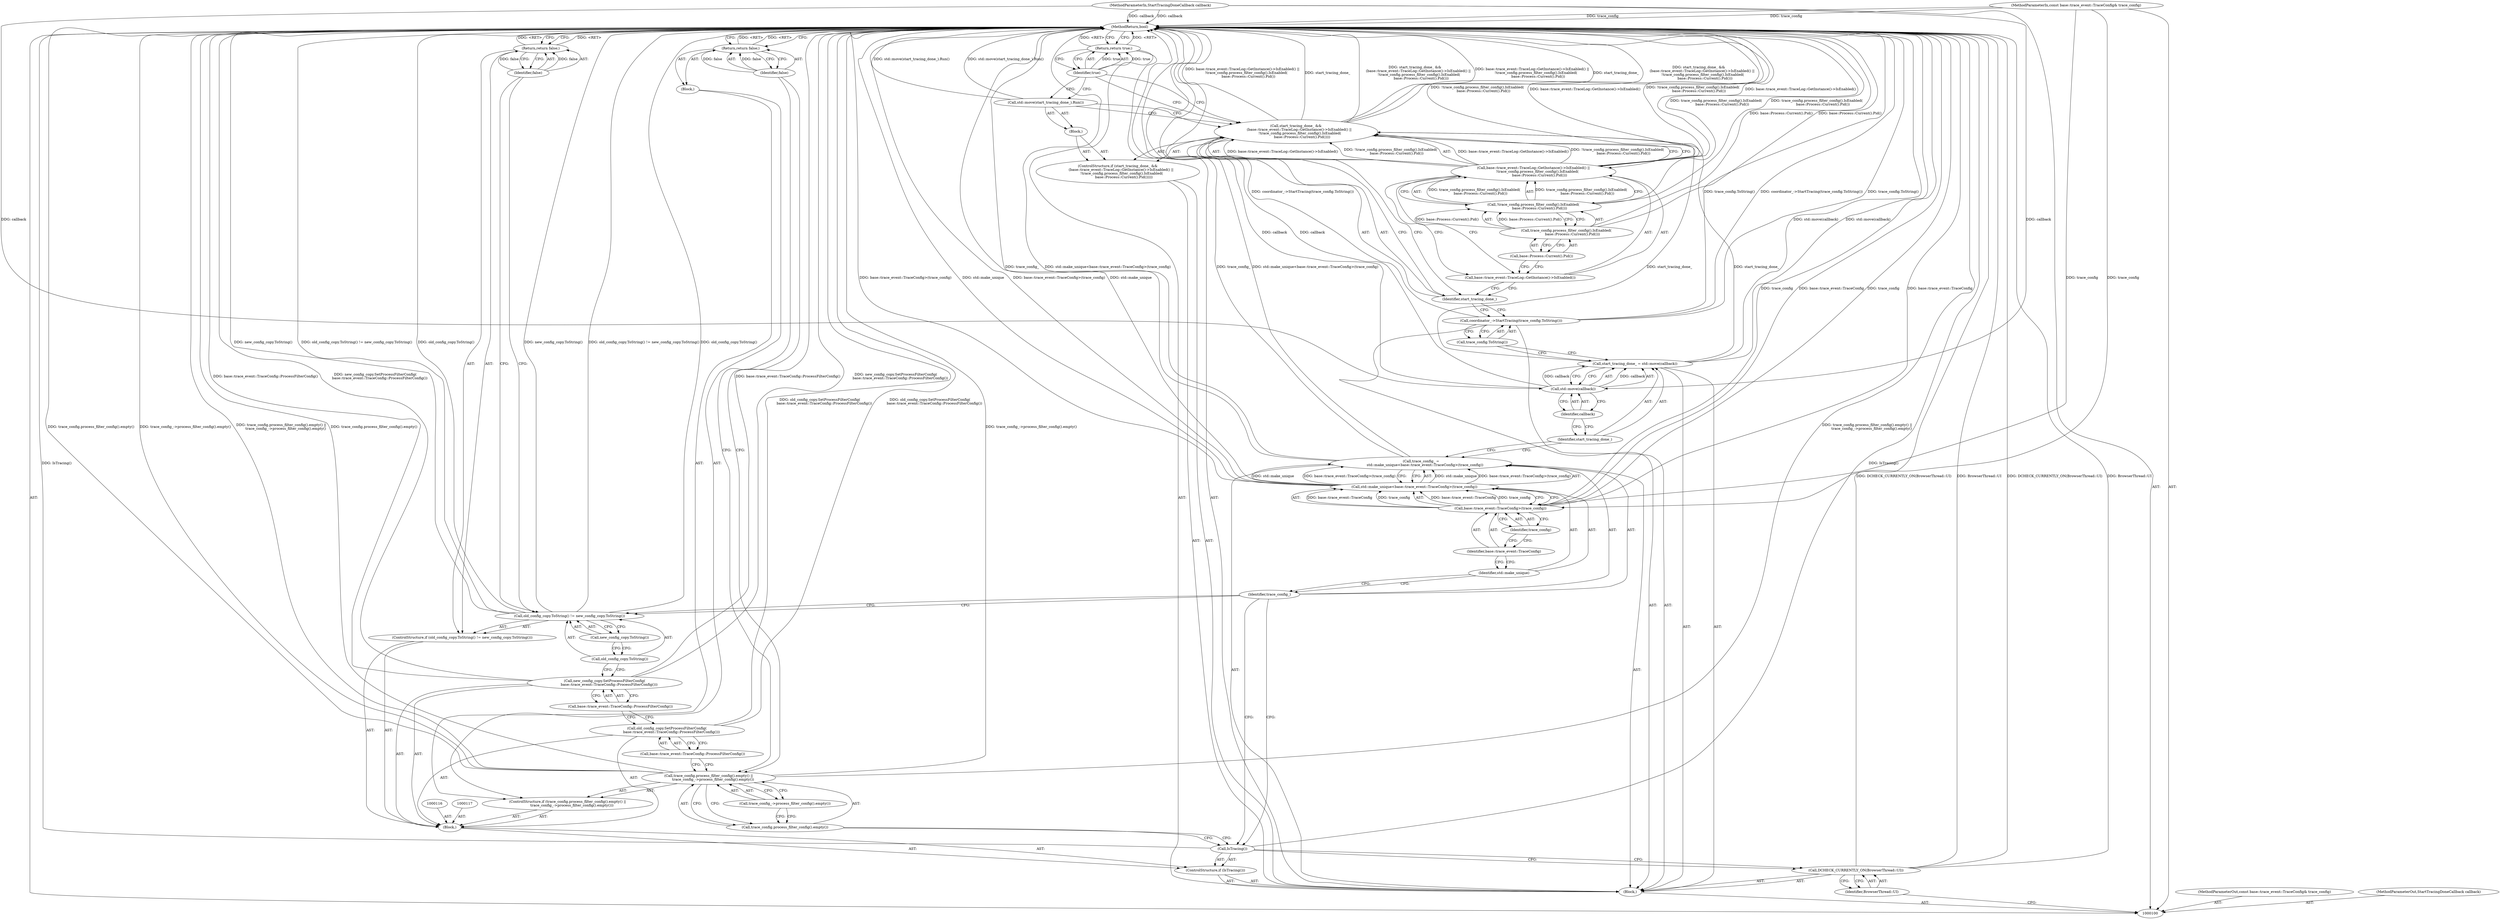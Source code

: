 digraph "0_Chrome_20a9e39a925dd0fb183acb61bb7b87f29abea83f" {
"1000153" [label="(MethodReturn,bool)"];
"1000108" [label="(Block,)"];
"1000118" [label="(Call,old_config_copy.SetProcessFilterConfig(\n        base::trace_event::TraceConfig::ProcessFilterConfig()))"];
"1000119" [label="(Call,base::trace_event::TraceConfig::ProcessFilterConfig())"];
"1000120" [label="(Call,new_config_copy.SetProcessFilterConfig(\n        base::trace_event::TraceConfig::ProcessFilterConfig()))"];
"1000121" [label="(Call,base::trace_event::TraceConfig::ProcessFilterConfig())"];
"1000125" [label="(Call,new_config_copy.ToString())"];
"1000122" [label="(ControlStructure,if (old_config_copy.ToString() != new_config_copy.ToString()))"];
"1000123" [label="(Call,old_config_copy.ToString() != new_config_copy.ToString())"];
"1000124" [label="(Call,old_config_copy.ToString())"];
"1000127" [label="(Identifier,false)"];
"1000126" [label="(Return,return false;)"];
"1000128" [label="(Call,trace_config_ =\n       std::make_unique<base::trace_event::TraceConfig>(trace_config))"];
"1000129" [label="(Identifier,trace_config_)"];
"1000101" [label="(MethodParameterIn,const base::trace_event::TraceConfig& trace_config)"];
"1000249" [label="(MethodParameterOut,const base::trace_event::TraceConfig& trace_config)"];
"1000132" [label="(Call,base::trace_event::TraceConfig>(trace_config))"];
"1000133" [label="(Identifier,base::trace_event::TraceConfig)"];
"1000134" [label="(Identifier,trace_config)"];
"1000130" [label="(Call,std::make_unique<base::trace_event::TraceConfig>(trace_config))"];
"1000131" [label="(Identifier,std::make_unique)"];
"1000137" [label="(Call,std::move(callback))"];
"1000135" [label="(Call,start_tracing_done_ = std::move(callback))"];
"1000136" [label="(Identifier,start_tracing_done_)"];
"1000138" [label="(Identifier,callback)"];
"1000139" [label="(Call,coordinator_->StartTracing(trace_config.ToString()))"];
"1000140" [label="(Call,trace_config.ToString())"];
"1000141" [label="(ControlStructure,if (start_tracing_done_ &&\n      (base::trace_event::TraceLog::GetInstance()->IsEnabled() ||\n       !trace_config.process_filter_config().IsEnabled(\n           base::Process::Current().Pid()))))"];
"1000142" [label="(Call,start_tracing_done_ &&\n      (base::trace_event::TraceLog::GetInstance()->IsEnabled() ||\n       !trace_config.process_filter_config().IsEnabled(\n           base::Process::Current().Pid())))"];
"1000143" [label="(Identifier,start_tracing_done_)"];
"1000144" [label="(Call,base::trace_event::TraceLog::GetInstance()->IsEnabled() ||\n       !trace_config.process_filter_config().IsEnabled(\n           base::Process::Current().Pid()))"];
"1000145" [label="(Call,base::trace_event::TraceLog::GetInstance()->IsEnabled())"];
"1000146" [label="(Call,!trace_config.process_filter_config().IsEnabled(\n           base::Process::Current().Pid()))"];
"1000147" [label="(Call,trace_config.process_filter_config().IsEnabled(\n           base::Process::Current().Pid()))"];
"1000148" [label="(Call,base::Process::Current().Pid())"];
"1000149" [label="(Block,)"];
"1000150" [label="(Call,std::move(start_tracing_done_).Run())"];
"1000103" [label="(Block,)"];
"1000102" [label="(MethodParameterIn,StartTracingDoneCallback callback)"];
"1000250" [label="(MethodParameterOut,StartTracingDoneCallback callback)"];
"1000151" [label="(Return,return true;)"];
"1000152" [label="(Identifier,true)"];
"1000104" [label="(Call,DCHECK_CURRENTLY_ON(BrowserThread::UI))"];
"1000105" [label="(Identifier,BrowserThread::UI)"];
"1000106" [label="(ControlStructure,if (IsTracing()))"];
"1000107" [label="(Call,IsTracing())"];
"1000109" [label="(ControlStructure,if (trace_config.process_filter_config().empty() ||\n        trace_config_->process_filter_config().empty()))"];
"1000110" [label="(Call,trace_config.process_filter_config().empty() ||\n        trace_config_->process_filter_config().empty())"];
"1000111" [label="(Call,trace_config.process_filter_config().empty())"];
"1000113" [label="(Block,)"];
"1000112" [label="(Call,trace_config_->process_filter_config().empty())"];
"1000115" [label="(Identifier,false)"];
"1000114" [label="(Return,return false;)"];
"1000153" -> "1000100"  [label="AST: "];
"1000153" -> "1000114"  [label="CFG: "];
"1000153" -> "1000126"  [label="CFG: "];
"1000153" -> "1000151"  [label="CFG: "];
"1000126" -> "1000153"  [label="DDG: <RET>"];
"1000128" -> "1000153"  [label="DDG: std::make_unique<base::trace_event::TraceConfig>(trace_config)"];
"1000128" -> "1000153"  [label="DDG: trace_config_"];
"1000142" -> "1000153"  [label="DDG: start_tracing_done_ &&\n      (base::trace_event::TraceLog::GetInstance()->IsEnabled() ||\n       !trace_config.process_filter_config().IsEnabled(\n           base::Process::Current().Pid()))"];
"1000142" -> "1000153"  [label="DDG: base::trace_event::TraceLog::GetInstance()->IsEnabled() ||\n       !trace_config.process_filter_config().IsEnabled(\n           base::Process::Current().Pid())"];
"1000142" -> "1000153"  [label="DDG: start_tracing_done_"];
"1000123" -> "1000153"  [label="DDG: new_config_copy.ToString()"];
"1000123" -> "1000153"  [label="DDG: old_config_copy.ToString() != new_config_copy.ToString()"];
"1000123" -> "1000153"  [label="DDG: old_config_copy.ToString()"];
"1000107" -> "1000153"  [label="DDG: IsTracing()"];
"1000104" -> "1000153"  [label="DDG: DCHECK_CURRENTLY_ON(BrowserThread::UI)"];
"1000104" -> "1000153"  [label="DDG: BrowserThread::UI"];
"1000139" -> "1000153"  [label="DDG: trace_config.ToString()"];
"1000139" -> "1000153"  [label="DDG: coordinator_->StartTracing(trace_config.ToString())"];
"1000120" -> "1000153"  [label="DDG: base::trace_event::TraceConfig::ProcessFilterConfig()"];
"1000120" -> "1000153"  [label="DDG: new_config_copy.SetProcessFilterConfig(\n        base::trace_event::TraceConfig::ProcessFilterConfig())"];
"1000147" -> "1000153"  [label="DDG: base::Process::Current().Pid()"];
"1000118" -> "1000153"  [label="DDG: old_config_copy.SetProcessFilterConfig(\n        base::trace_event::TraceConfig::ProcessFilterConfig())"];
"1000150" -> "1000153"  [label="DDG: std::move(start_tracing_done_).Run()"];
"1000144" -> "1000153"  [label="DDG: !trace_config.process_filter_config().IsEnabled(\n           base::Process::Current().Pid())"];
"1000144" -> "1000153"  [label="DDG: base::trace_event::TraceLog::GetInstance()->IsEnabled()"];
"1000135" -> "1000153"  [label="DDG: std::move(callback)"];
"1000130" -> "1000153"  [label="DDG: base::trace_event::TraceConfig>(trace_config)"];
"1000130" -> "1000153"  [label="DDG: std::make_unique"];
"1000132" -> "1000153"  [label="DDG: trace_config"];
"1000132" -> "1000153"  [label="DDG: base::trace_event::TraceConfig"];
"1000102" -> "1000153"  [label="DDG: callback"];
"1000110" -> "1000153"  [label="DDG: trace_config_->process_filter_config().empty()"];
"1000110" -> "1000153"  [label="DDG: trace_config.process_filter_config().empty() ||\n        trace_config_->process_filter_config().empty()"];
"1000110" -> "1000153"  [label="DDG: trace_config.process_filter_config().empty()"];
"1000101" -> "1000153"  [label="DDG: trace_config"];
"1000137" -> "1000153"  [label="DDG: callback"];
"1000146" -> "1000153"  [label="DDG: trace_config.process_filter_config().IsEnabled(\n           base::Process::Current().Pid())"];
"1000151" -> "1000153"  [label="DDG: <RET>"];
"1000114" -> "1000153"  [label="DDG: <RET>"];
"1000108" -> "1000106"  [label="AST: "];
"1000109" -> "1000108"  [label="AST: "];
"1000116" -> "1000108"  [label="AST: "];
"1000117" -> "1000108"  [label="AST: "];
"1000118" -> "1000108"  [label="AST: "];
"1000120" -> "1000108"  [label="AST: "];
"1000122" -> "1000108"  [label="AST: "];
"1000118" -> "1000108"  [label="AST: "];
"1000118" -> "1000119"  [label="CFG: "];
"1000119" -> "1000118"  [label="AST: "];
"1000121" -> "1000118"  [label="CFG: "];
"1000118" -> "1000153"  [label="DDG: old_config_copy.SetProcessFilterConfig(\n        base::trace_event::TraceConfig::ProcessFilterConfig())"];
"1000119" -> "1000118"  [label="AST: "];
"1000119" -> "1000110"  [label="CFG: "];
"1000118" -> "1000119"  [label="CFG: "];
"1000120" -> "1000108"  [label="AST: "];
"1000120" -> "1000121"  [label="CFG: "];
"1000121" -> "1000120"  [label="AST: "];
"1000124" -> "1000120"  [label="CFG: "];
"1000120" -> "1000153"  [label="DDG: base::trace_event::TraceConfig::ProcessFilterConfig()"];
"1000120" -> "1000153"  [label="DDG: new_config_copy.SetProcessFilterConfig(\n        base::trace_event::TraceConfig::ProcessFilterConfig())"];
"1000121" -> "1000120"  [label="AST: "];
"1000121" -> "1000118"  [label="CFG: "];
"1000120" -> "1000121"  [label="CFG: "];
"1000125" -> "1000123"  [label="AST: "];
"1000125" -> "1000124"  [label="CFG: "];
"1000123" -> "1000125"  [label="CFG: "];
"1000122" -> "1000108"  [label="AST: "];
"1000123" -> "1000122"  [label="AST: "];
"1000126" -> "1000122"  [label="AST: "];
"1000123" -> "1000122"  [label="AST: "];
"1000123" -> "1000125"  [label="CFG: "];
"1000124" -> "1000123"  [label="AST: "];
"1000125" -> "1000123"  [label="AST: "];
"1000127" -> "1000123"  [label="CFG: "];
"1000129" -> "1000123"  [label="CFG: "];
"1000123" -> "1000153"  [label="DDG: new_config_copy.ToString()"];
"1000123" -> "1000153"  [label="DDG: old_config_copy.ToString() != new_config_copy.ToString()"];
"1000123" -> "1000153"  [label="DDG: old_config_copy.ToString()"];
"1000124" -> "1000123"  [label="AST: "];
"1000124" -> "1000120"  [label="CFG: "];
"1000125" -> "1000124"  [label="CFG: "];
"1000127" -> "1000126"  [label="AST: "];
"1000127" -> "1000123"  [label="CFG: "];
"1000126" -> "1000127"  [label="CFG: "];
"1000127" -> "1000126"  [label="DDG: false"];
"1000126" -> "1000122"  [label="AST: "];
"1000126" -> "1000127"  [label="CFG: "];
"1000127" -> "1000126"  [label="AST: "];
"1000153" -> "1000126"  [label="CFG: "];
"1000126" -> "1000153"  [label="DDG: <RET>"];
"1000127" -> "1000126"  [label="DDG: false"];
"1000128" -> "1000103"  [label="AST: "];
"1000128" -> "1000130"  [label="CFG: "];
"1000129" -> "1000128"  [label="AST: "];
"1000130" -> "1000128"  [label="AST: "];
"1000136" -> "1000128"  [label="CFG: "];
"1000128" -> "1000153"  [label="DDG: std::make_unique<base::trace_event::TraceConfig>(trace_config)"];
"1000128" -> "1000153"  [label="DDG: trace_config_"];
"1000130" -> "1000128"  [label="DDG: std::make_unique"];
"1000130" -> "1000128"  [label="DDG: base::trace_event::TraceConfig>(trace_config)"];
"1000129" -> "1000128"  [label="AST: "];
"1000129" -> "1000123"  [label="CFG: "];
"1000129" -> "1000107"  [label="CFG: "];
"1000131" -> "1000129"  [label="CFG: "];
"1000101" -> "1000100"  [label="AST: "];
"1000101" -> "1000153"  [label="DDG: trace_config"];
"1000101" -> "1000132"  [label="DDG: trace_config"];
"1000249" -> "1000100"  [label="AST: "];
"1000132" -> "1000130"  [label="AST: "];
"1000132" -> "1000134"  [label="CFG: "];
"1000133" -> "1000132"  [label="AST: "];
"1000134" -> "1000132"  [label="AST: "];
"1000130" -> "1000132"  [label="CFG: "];
"1000132" -> "1000153"  [label="DDG: trace_config"];
"1000132" -> "1000153"  [label="DDG: base::trace_event::TraceConfig"];
"1000132" -> "1000130"  [label="DDG: base::trace_event::TraceConfig"];
"1000132" -> "1000130"  [label="DDG: trace_config"];
"1000101" -> "1000132"  [label="DDG: trace_config"];
"1000133" -> "1000132"  [label="AST: "];
"1000133" -> "1000131"  [label="CFG: "];
"1000134" -> "1000133"  [label="CFG: "];
"1000134" -> "1000132"  [label="AST: "];
"1000134" -> "1000133"  [label="CFG: "];
"1000132" -> "1000134"  [label="CFG: "];
"1000130" -> "1000128"  [label="AST: "];
"1000130" -> "1000132"  [label="CFG: "];
"1000131" -> "1000130"  [label="AST: "];
"1000132" -> "1000130"  [label="AST: "];
"1000128" -> "1000130"  [label="CFG: "];
"1000130" -> "1000153"  [label="DDG: base::trace_event::TraceConfig>(trace_config)"];
"1000130" -> "1000153"  [label="DDG: std::make_unique"];
"1000130" -> "1000128"  [label="DDG: std::make_unique"];
"1000130" -> "1000128"  [label="DDG: base::trace_event::TraceConfig>(trace_config)"];
"1000132" -> "1000130"  [label="DDG: base::trace_event::TraceConfig"];
"1000132" -> "1000130"  [label="DDG: trace_config"];
"1000131" -> "1000130"  [label="AST: "];
"1000131" -> "1000129"  [label="CFG: "];
"1000133" -> "1000131"  [label="CFG: "];
"1000137" -> "1000135"  [label="AST: "];
"1000137" -> "1000138"  [label="CFG: "];
"1000138" -> "1000137"  [label="AST: "];
"1000135" -> "1000137"  [label="CFG: "];
"1000137" -> "1000153"  [label="DDG: callback"];
"1000137" -> "1000135"  [label="DDG: callback"];
"1000102" -> "1000137"  [label="DDG: callback"];
"1000135" -> "1000103"  [label="AST: "];
"1000135" -> "1000137"  [label="CFG: "];
"1000136" -> "1000135"  [label="AST: "];
"1000137" -> "1000135"  [label="AST: "];
"1000140" -> "1000135"  [label="CFG: "];
"1000135" -> "1000153"  [label="DDG: std::move(callback)"];
"1000137" -> "1000135"  [label="DDG: callback"];
"1000135" -> "1000142"  [label="DDG: start_tracing_done_"];
"1000136" -> "1000135"  [label="AST: "];
"1000136" -> "1000128"  [label="CFG: "];
"1000138" -> "1000136"  [label="CFG: "];
"1000138" -> "1000137"  [label="AST: "];
"1000138" -> "1000136"  [label="CFG: "];
"1000137" -> "1000138"  [label="CFG: "];
"1000139" -> "1000103"  [label="AST: "];
"1000139" -> "1000140"  [label="CFG: "];
"1000140" -> "1000139"  [label="AST: "];
"1000143" -> "1000139"  [label="CFG: "];
"1000139" -> "1000153"  [label="DDG: trace_config.ToString()"];
"1000139" -> "1000153"  [label="DDG: coordinator_->StartTracing(trace_config.ToString())"];
"1000140" -> "1000139"  [label="AST: "];
"1000140" -> "1000135"  [label="CFG: "];
"1000139" -> "1000140"  [label="CFG: "];
"1000141" -> "1000103"  [label="AST: "];
"1000142" -> "1000141"  [label="AST: "];
"1000149" -> "1000141"  [label="AST: "];
"1000142" -> "1000141"  [label="AST: "];
"1000142" -> "1000143"  [label="CFG: "];
"1000142" -> "1000144"  [label="CFG: "];
"1000143" -> "1000142"  [label="AST: "];
"1000144" -> "1000142"  [label="AST: "];
"1000150" -> "1000142"  [label="CFG: "];
"1000152" -> "1000142"  [label="CFG: "];
"1000142" -> "1000153"  [label="DDG: start_tracing_done_ &&\n      (base::trace_event::TraceLog::GetInstance()->IsEnabled() ||\n       !trace_config.process_filter_config().IsEnabled(\n           base::Process::Current().Pid()))"];
"1000142" -> "1000153"  [label="DDG: base::trace_event::TraceLog::GetInstance()->IsEnabled() ||\n       !trace_config.process_filter_config().IsEnabled(\n           base::Process::Current().Pid())"];
"1000142" -> "1000153"  [label="DDG: start_tracing_done_"];
"1000135" -> "1000142"  [label="DDG: start_tracing_done_"];
"1000144" -> "1000142"  [label="DDG: base::trace_event::TraceLog::GetInstance()->IsEnabled()"];
"1000144" -> "1000142"  [label="DDG: !trace_config.process_filter_config().IsEnabled(\n           base::Process::Current().Pid())"];
"1000143" -> "1000142"  [label="AST: "];
"1000143" -> "1000139"  [label="CFG: "];
"1000145" -> "1000143"  [label="CFG: "];
"1000142" -> "1000143"  [label="CFG: "];
"1000144" -> "1000142"  [label="AST: "];
"1000144" -> "1000145"  [label="CFG: "];
"1000144" -> "1000146"  [label="CFG: "];
"1000145" -> "1000144"  [label="AST: "];
"1000146" -> "1000144"  [label="AST: "];
"1000142" -> "1000144"  [label="CFG: "];
"1000144" -> "1000153"  [label="DDG: !trace_config.process_filter_config().IsEnabled(\n           base::Process::Current().Pid())"];
"1000144" -> "1000153"  [label="DDG: base::trace_event::TraceLog::GetInstance()->IsEnabled()"];
"1000144" -> "1000142"  [label="DDG: base::trace_event::TraceLog::GetInstance()->IsEnabled()"];
"1000144" -> "1000142"  [label="DDG: !trace_config.process_filter_config().IsEnabled(\n           base::Process::Current().Pid())"];
"1000146" -> "1000144"  [label="DDG: trace_config.process_filter_config().IsEnabled(\n           base::Process::Current().Pid())"];
"1000145" -> "1000144"  [label="AST: "];
"1000145" -> "1000143"  [label="CFG: "];
"1000148" -> "1000145"  [label="CFG: "];
"1000144" -> "1000145"  [label="CFG: "];
"1000146" -> "1000144"  [label="AST: "];
"1000146" -> "1000147"  [label="CFG: "];
"1000147" -> "1000146"  [label="AST: "];
"1000144" -> "1000146"  [label="CFG: "];
"1000146" -> "1000153"  [label="DDG: trace_config.process_filter_config().IsEnabled(\n           base::Process::Current().Pid())"];
"1000146" -> "1000144"  [label="DDG: trace_config.process_filter_config().IsEnabled(\n           base::Process::Current().Pid())"];
"1000147" -> "1000146"  [label="DDG: base::Process::Current().Pid()"];
"1000147" -> "1000146"  [label="AST: "];
"1000147" -> "1000148"  [label="CFG: "];
"1000148" -> "1000147"  [label="AST: "];
"1000146" -> "1000147"  [label="CFG: "];
"1000147" -> "1000153"  [label="DDG: base::Process::Current().Pid()"];
"1000147" -> "1000146"  [label="DDG: base::Process::Current().Pid()"];
"1000148" -> "1000147"  [label="AST: "];
"1000148" -> "1000145"  [label="CFG: "];
"1000147" -> "1000148"  [label="CFG: "];
"1000149" -> "1000141"  [label="AST: "];
"1000150" -> "1000149"  [label="AST: "];
"1000150" -> "1000149"  [label="AST: "];
"1000150" -> "1000142"  [label="CFG: "];
"1000152" -> "1000150"  [label="CFG: "];
"1000150" -> "1000153"  [label="DDG: std::move(start_tracing_done_).Run()"];
"1000103" -> "1000100"  [label="AST: "];
"1000104" -> "1000103"  [label="AST: "];
"1000106" -> "1000103"  [label="AST: "];
"1000128" -> "1000103"  [label="AST: "];
"1000135" -> "1000103"  [label="AST: "];
"1000139" -> "1000103"  [label="AST: "];
"1000141" -> "1000103"  [label="AST: "];
"1000151" -> "1000103"  [label="AST: "];
"1000102" -> "1000100"  [label="AST: "];
"1000102" -> "1000153"  [label="DDG: callback"];
"1000102" -> "1000137"  [label="DDG: callback"];
"1000250" -> "1000100"  [label="AST: "];
"1000151" -> "1000103"  [label="AST: "];
"1000151" -> "1000152"  [label="CFG: "];
"1000152" -> "1000151"  [label="AST: "];
"1000153" -> "1000151"  [label="CFG: "];
"1000151" -> "1000153"  [label="DDG: <RET>"];
"1000152" -> "1000151"  [label="DDG: true"];
"1000152" -> "1000151"  [label="AST: "];
"1000152" -> "1000150"  [label="CFG: "];
"1000152" -> "1000142"  [label="CFG: "];
"1000151" -> "1000152"  [label="CFG: "];
"1000152" -> "1000151"  [label="DDG: true"];
"1000104" -> "1000103"  [label="AST: "];
"1000104" -> "1000105"  [label="CFG: "];
"1000105" -> "1000104"  [label="AST: "];
"1000107" -> "1000104"  [label="CFG: "];
"1000104" -> "1000153"  [label="DDG: DCHECK_CURRENTLY_ON(BrowserThread::UI)"];
"1000104" -> "1000153"  [label="DDG: BrowserThread::UI"];
"1000105" -> "1000104"  [label="AST: "];
"1000105" -> "1000100"  [label="CFG: "];
"1000104" -> "1000105"  [label="CFG: "];
"1000106" -> "1000103"  [label="AST: "];
"1000107" -> "1000106"  [label="AST: "];
"1000108" -> "1000106"  [label="AST: "];
"1000107" -> "1000106"  [label="AST: "];
"1000107" -> "1000104"  [label="CFG: "];
"1000111" -> "1000107"  [label="CFG: "];
"1000129" -> "1000107"  [label="CFG: "];
"1000107" -> "1000153"  [label="DDG: IsTracing()"];
"1000109" -> "1000108"  [label="AST: "];
"1000110" -> "1000109"  [label="AST: "];
"1000113" -> "1000109"  [label="AST: "];
"1000110" -> "1000109"  [label="AST: "];
"1000110" -> "1000111"  [label="CFG: "];
"1000110" -> "1000112"  [label="CFG: "];
"1000111" -> "1000110"  [label="AST: "];
"1000112" -> "1000110"  [label="AST: "];
"1000115" -> "1000110"  [label="CFG: "];
"1000119" -> "1000110"  [label="CFG: "];
"1000110" -> "1000153"  [label="DDG: trace_config_->process_filter_config().empty()"];
"1000110" -> "1000153"  [label="DDG: trace_config.process_filter_config().empty() ||\n        trace_config_->process_filter_config().empty()"];
"1000110" -> "1000153"  [label="DDG: trace_config.process_filter_config().empty()"];
"1000111" -> "1000110"  [label="AST: "];
"1000111" -> "1000107"  [label="CFG: "];
"1000112" -> "1000111"  [label="CFG: "];
"1000110" -> "1000111"  [label="CFG: "];
"1000113" -> "1000109"  [label="AST: "];
"1000114" -> "1000113"  [label="AST: "];
"1000112" -> "1000110"  [label="AST: "];
"1000112" -> "1000111"  [label="CFG: "];
"1000110" -> "1000112"  [label="CFG: "];
"1000115" -> "1000114"  [label="AST: "];
"1000115" -> "1000110"  [label="CFG: "];
"1000114" -> "1000115"  [label="CFG: "];
"1000115" -> "1000114"  [label="DDG: false"];
"1000114" -> "1000113"  [label="AST: "];
"1000114" -> "1000115"  [label="CFG: "];
"1000115" -> "1000114"  [label="AST: "];
"1000153" -> "1000114"  [label="CFG: "];
"1000114" -> "1000153"  [label="DDG: <RET>"];
"1000115" -> "1000114"  [label="DDG: false"];
}
